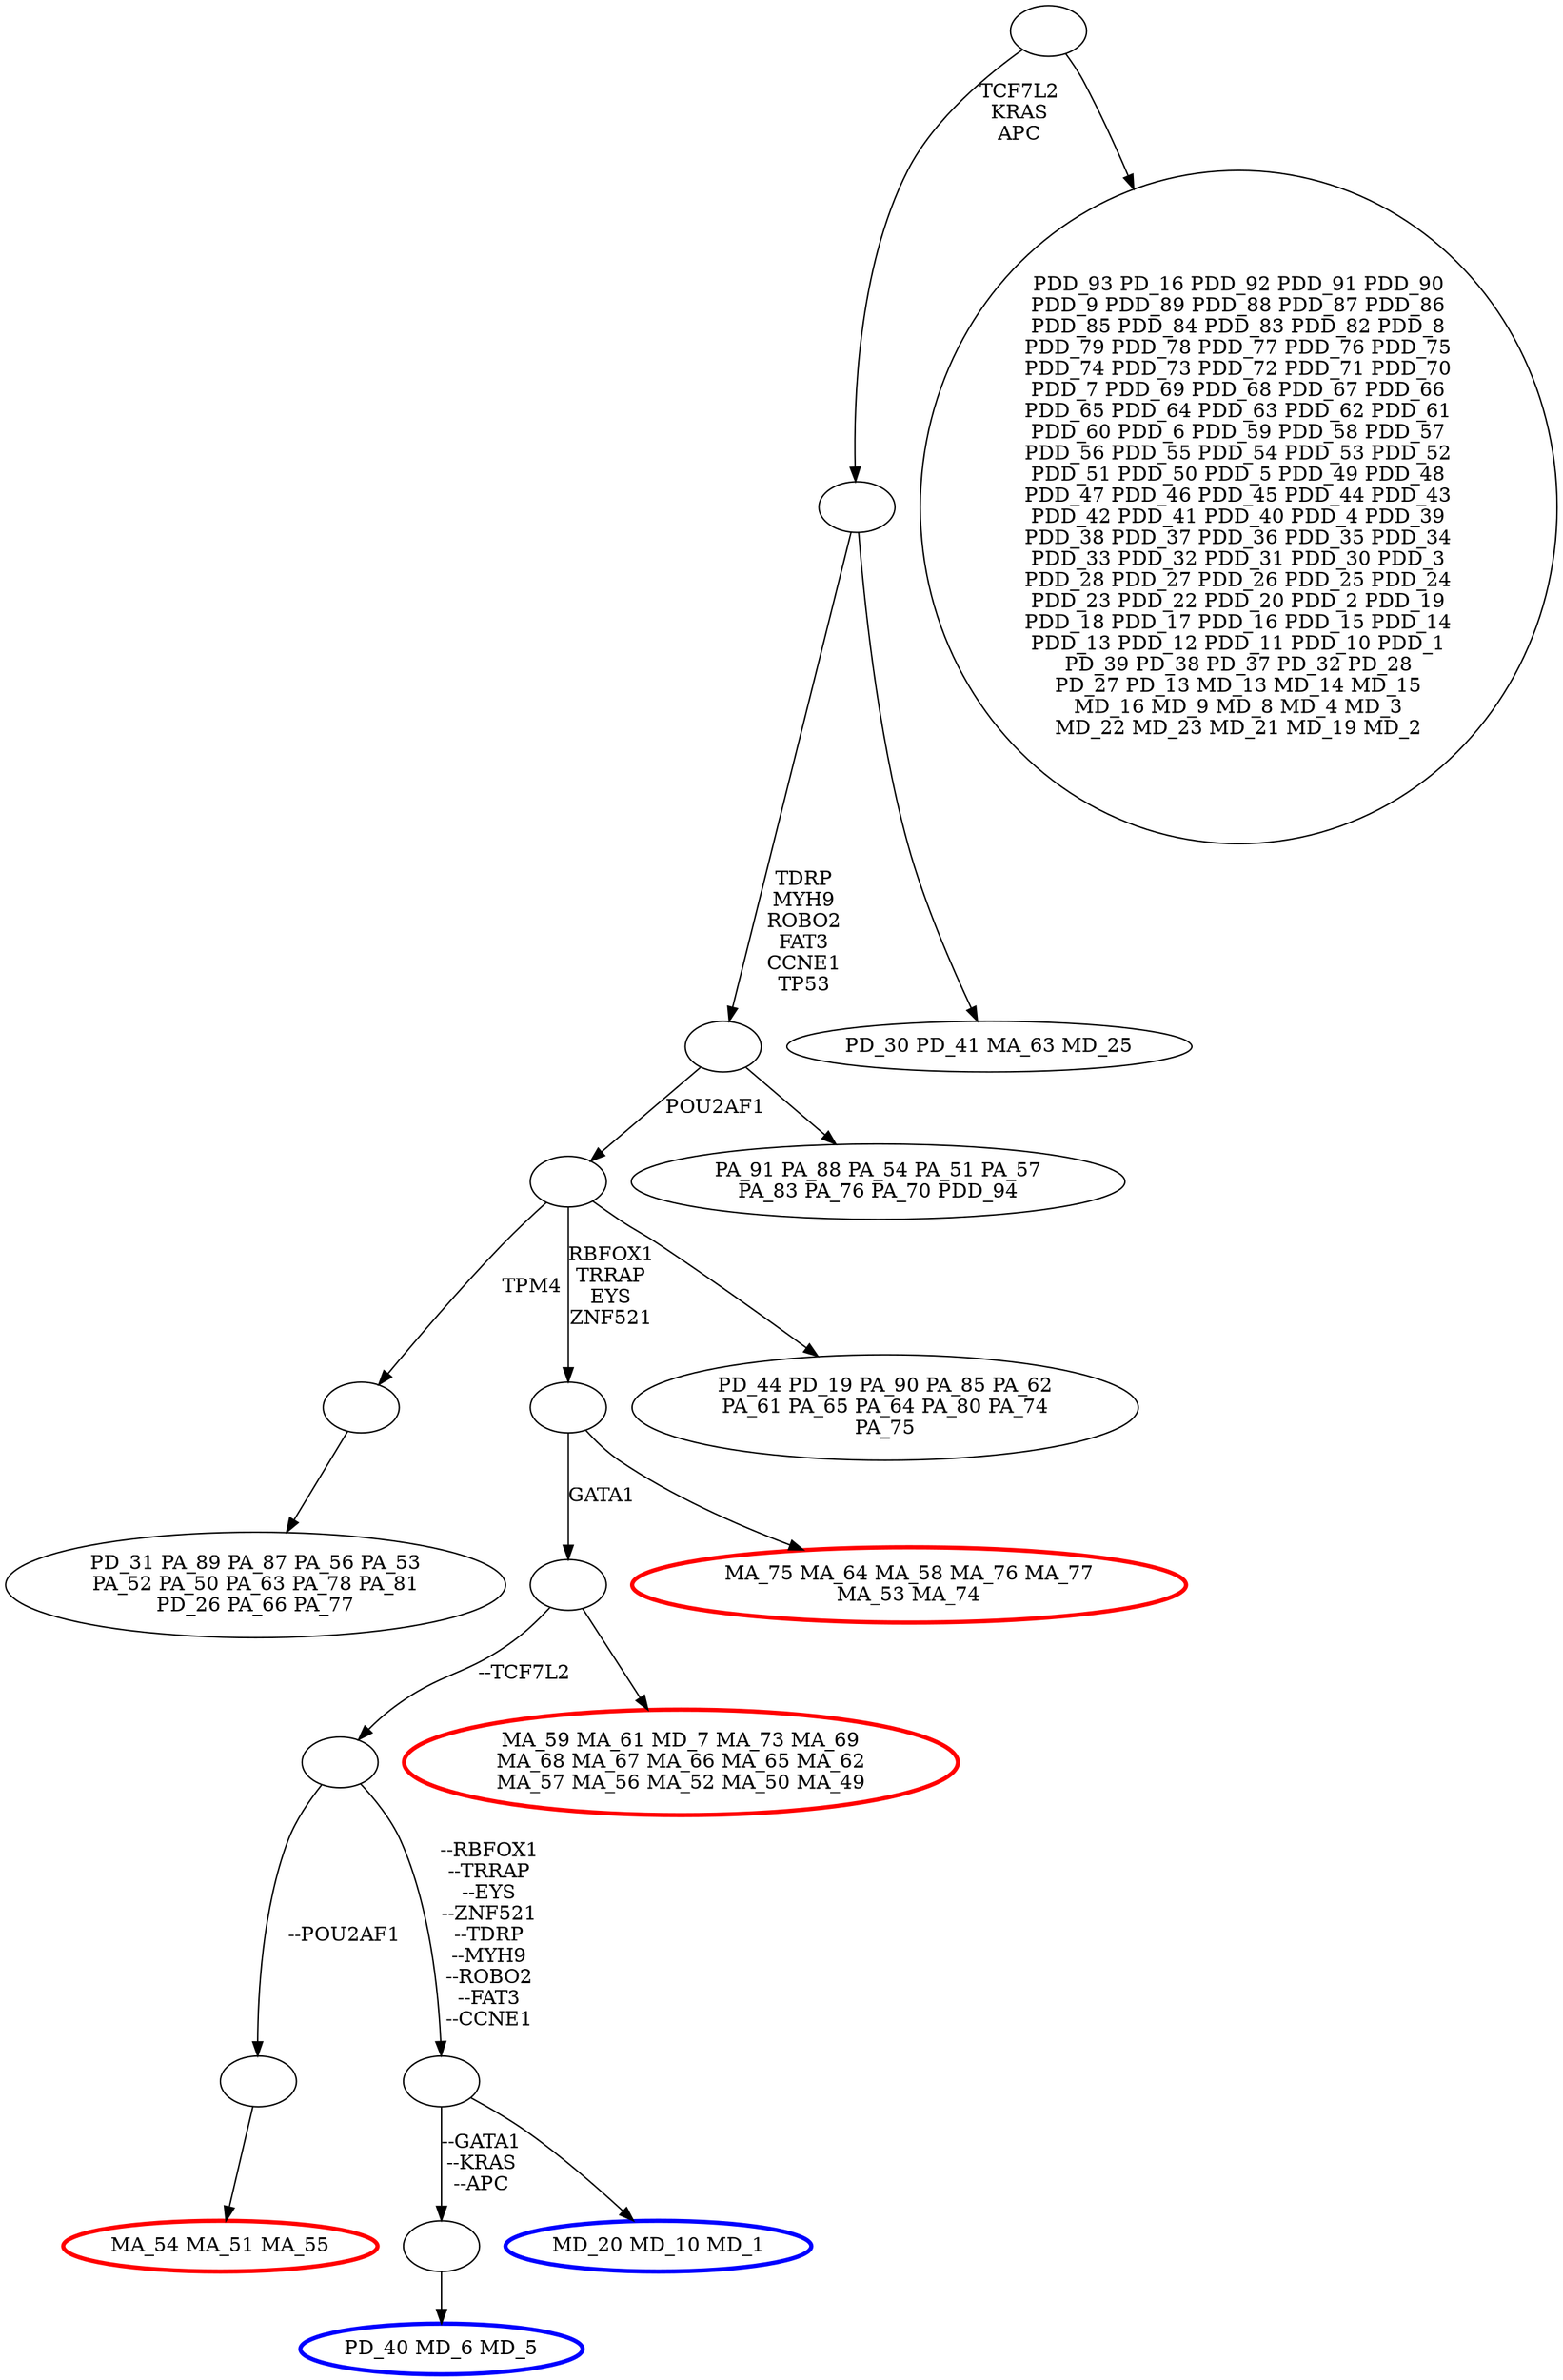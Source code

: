digraph T {
	154 [label=""]
	149 [label=""]
	36 [label=""]
	33 [label=""]
	24 [label=""]
	23 [label=""]
	22 [label=""]
	18 [label=""]
	17 [label=""]
	8 [label=""]
	0 [label=""]
	154 -> 187
	187 [penwidth=3,color=red,label="MA_54 MA_51 MA_55"]
	149 -> 208
	208 [label="PD_31 PA_89 PA_87 PA_56 PA_53\nPA_52 PA_50 PA_63 PA_78 PA_81\nPD_26 PA_66 PA_77"]
	36 -> 52
	52 [penwidth=3,color=blue,label="PD_40 MD_6 MD_5"]
	33 -> 148
	148 [penwidth=3,color=blue,label="MD_20 MD_10 MD_1"]
	23 -> 199
	199 [penwidth=3,color=red,label="MA_59 MA_61 MD_7 MA_73 MA_69\nMA_68 MA_67 MA_66 MA_65 MA_62\nMA_57 MA_56 MA_52 MA_50 MA_49"]
	22 -> 183
	183 [penwidth=3,color=red,label="MA_75 MA_64 MA_58 MA_76 MA_77\nMA_53 MA_74"]
	18 -> 175
	175 [label="PD_44 PD_19 PA_90 PA_85 PA_62\nPA_61 PA_65 PA_64 PA_80 PA_74\nPA_75"]
	17 -> 165
	165 [label="PA_91 PA_88 PA_54 PA_51 PA_57\nPA_83 PA_76 PA_70 PDD_94"]
	8 -> 145
	145 [label="PD_30 PD_41 MA_63 MD_25"]
	0 -> 144
	144 [label="PDD_93 PD_16 PDD_92 PDD_91 PDD_90\nPDD_9 PDD_89 PDD_88 PDD_87 PDD_86\nPDD_85 PDD_84 PDD_83 PDD_82 PDD_8\nPDD_79 PDD_78 PDD_77 PDD_76 PDD_75\nPDD_74 PDD_73 PDD_72 PDD_71 PDD_70\nPDD_7 PDD_69 PDD_68 PDD_67 PDD_66\nPDD_65 PDD_64 PDD_63 PDD_62 PDD_61\nPDD_60 PDD_6 PDD_59 PDD_58 PDD_57\nPDD_56 PDD_55 PDD_54 PDD_53 PDD_52\nPDD_51 PDD_50 PDD_5 PDD_49 PDD_48\nPDD_47 PDD_46 PDD_45 PDD_44 PDD_43\nPDD_42 PDD_41 PDD_40 PDD_4 PDD_39\nPDD_38 PDD_37 PDD_36 PDD_35 PDD_34\nPDD_33 PDD_32 PDD_31 PDD_30 PDD_3\nPDD_28 PDD_27 PDD_26 PDD_25 PDD_24\nPDD_23 PDD_22 PDD_20 PDD_2 PDD_19\nPDD_18 PDD_17 PDD_16 PDD_15 PDD_14\nPDD_13 PDD_12 PDD_11 PDD_10 PDD_1\nPD_39 PD_38 PD_37 PD_32 PD_28\nPD_27 PD_13 MD_13 MD_14 MD_15\nMD_16 MD_9 MD_8 MD_4 MD_3\nMD_22 MD_23 MD_21 MD_19 MD_2"]
	33 -> 36 [label="--GATA1\n--KRAS\n--APC"]
	24 -> 33 [label="--RBFOX1\n--TRRAP\n--EYS\n--ZNF521\n--TDRP\n--MYH9\n--ROBO2\n--FAT3\n--CCNE1"]
	24 -> 154 [label="--POU2AF1"]
	23 -> 24 [label="--TCF7L2"]
	22 -> 23 [label="GATA1"]
	18 -> 22 [label="RBFOX1\nTRRAP\nEYS\nZNF521"]
	18 -> 149 [label="TPM4"]
	17 -> 18 [label="POU2AF1"]
	8 -> 17 [label="TDRP\nMYH9\nROBO2\nFAT3\nCCNE1\nTP53"]
	0 -> 8 [label="TCF7L2\nKRAS\nAPC"]
}
